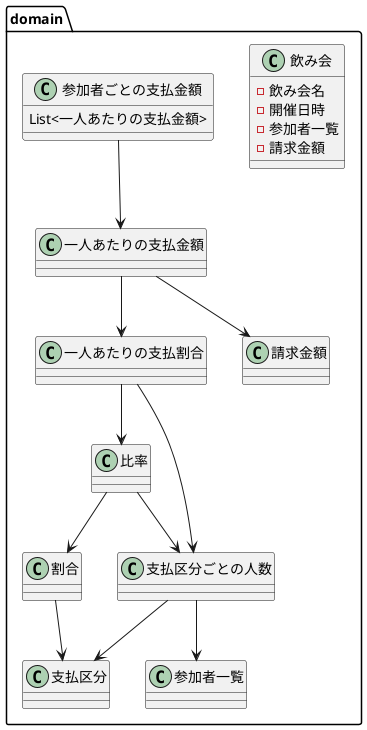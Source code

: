 @startuml

package domain {
    class 飲み会 {
        - 飲み会名
        - 開催日時
        - 参加者一覧
        - 請求金額
    }

    class 参加者ごとの支払金額 {
        List<一人あたりの支払金額>
    }


    参加者ごとの支払金額 --> 一人あたりの支払金額
    一人あたりの支払金額 --> 一人あたりの支払割合
    一人あたりの支払金額 --> 請求金額

    一人あたりの支払割合 --> 比率
    一人あたりの支払割合 --> 支払区分ごとの人数

    比率 --> 割合
    比率 --> 支払区分ごとの人数

    割合 --> 支払区分

    支払区分ごとの人数 --> 参加者一覧
    支払区分ごとの人数 --> 支払区分
}

@enduml
